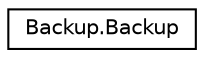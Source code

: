 digraph "Graphical Class Hierarchy"
{
  edge [fontname="Helvetica",fontsize="10",labelfontname="Helvetica",labelfontsize="10"];
  node [fontname="Helvetica",fontsize="10",shape=record];
  rankdir="LR";
  Node1 [label="Backup.Backup",height=0.2,width=0.4,color="black", fillcolor="white", style="filled",URL="$classBackup_1_1Backup.html",tooltip="Will read it&#39;s configuration from somewhere. "];
}
